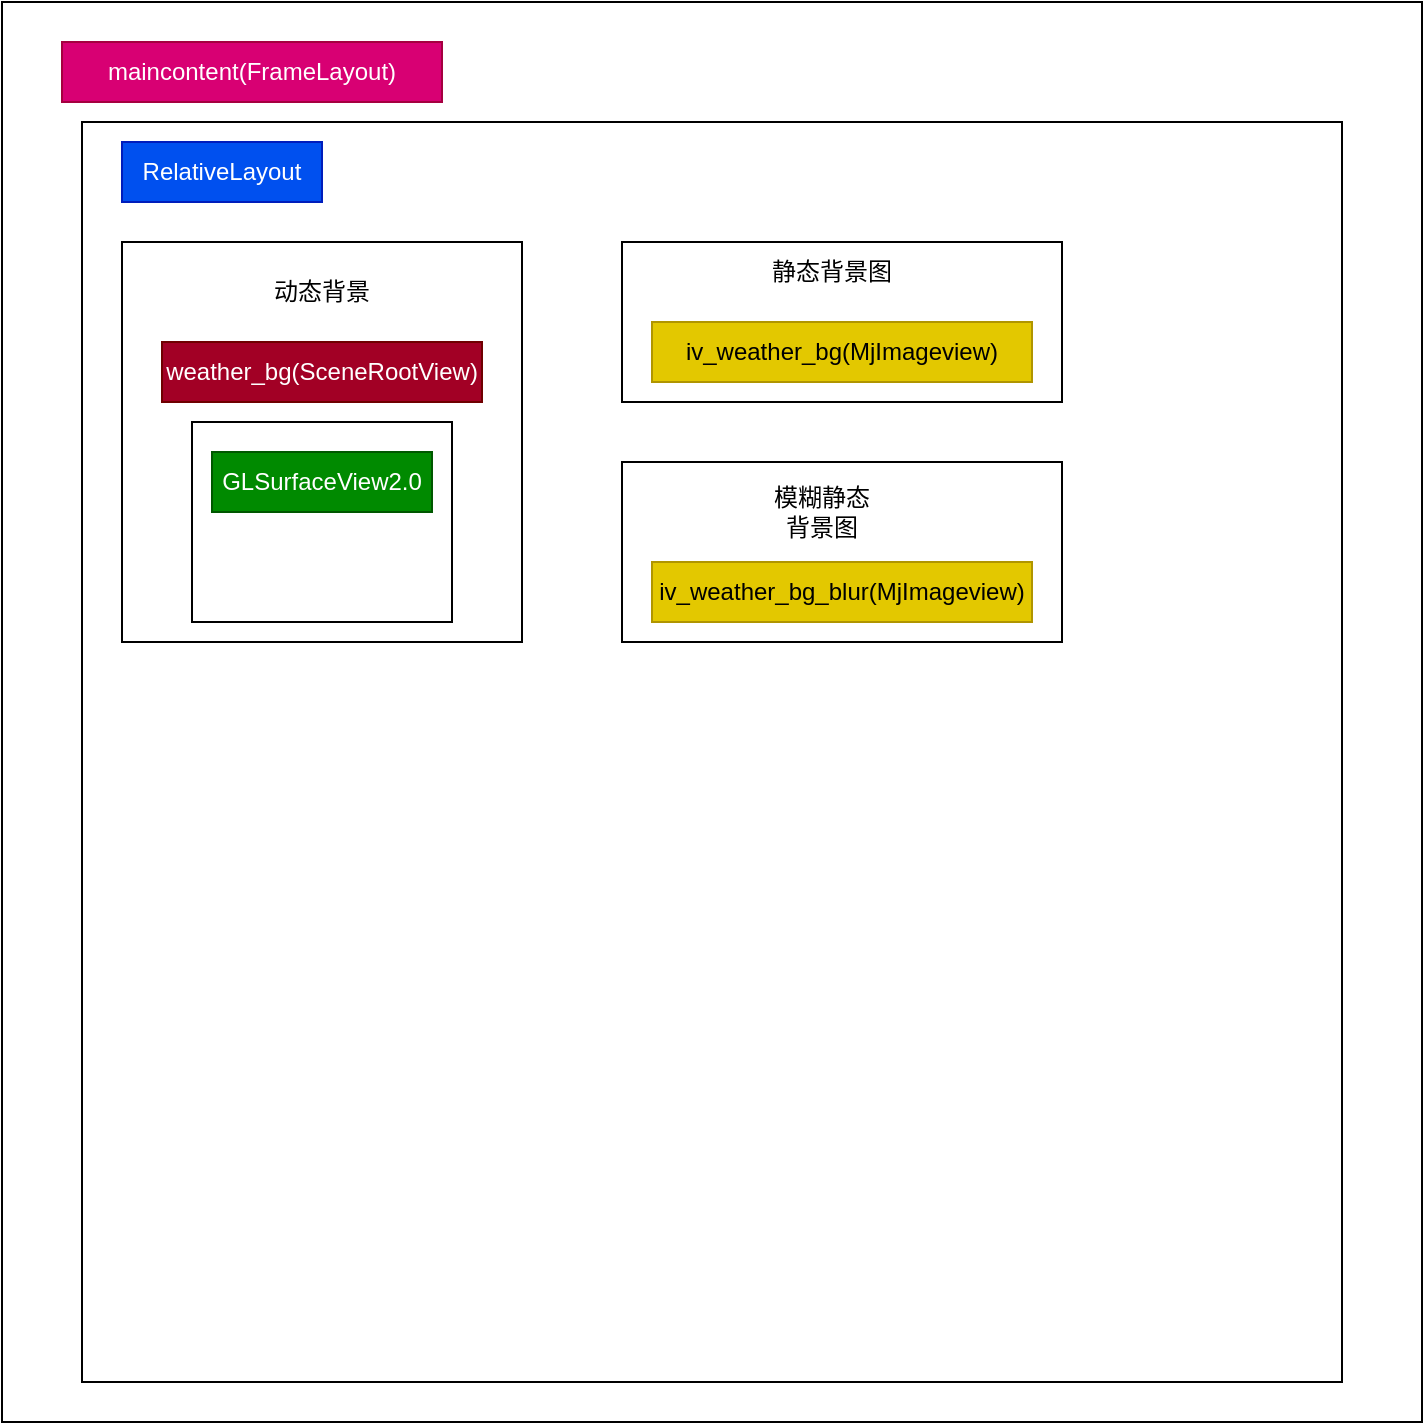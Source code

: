 <mxfile version="24.6.4" type="github">
  <diagram name="第 1 页" id="Jw9xdvwxDHuVv-51iGiA">
    <mxGraphModel dx="1363" dy="709" grid="1" gridSize="10" guides="1" tooltips="1" connect="1" arrows="1" fold="1" page="1" pageScale="1" pageWidth="827" pageHeight="1169" math="0" shadow="0">
      <root>
        <mxCell id="0" />
        <mxCell id="1" parent="0" />
        <mxCell id="ht3Zp5MMhwOx9jALSoPP-1" value="" style="whiteSpace=wrap;html=1;aspect=fixed;" vertex="1" parent="1">
          <mxGeometry x="140" y="80" width="710" height="710" as="geometry" />
        </mxCell>
        <mxCell id="ht3Zp5MMhwOx9jALSoPP-2" value="maincontent(FrameLayout)" style="text;html=1;align=center;verticalAlign=middle;whiteSpace=wrap;rounded=0;fillColor=#d80073;fontColor=#ffffff;strokeColor=#A50040;" vertex="1" parent="1">
          <mxGeometry x="170" y="100" width="190" height="30" as="geometry" />
        </mxCell>
        <mxCell id="ht3Zp5MMhwOx9jALSoPP-3" value="" style="whiteSpace=wrap;html=1;aspect=fixed;" vertex="1" parent="1">
          <mxGeometry x="180" y="140" width="630" height="630" as="geometry" />
        </mxCell>
        <mxCell id="ht3Zp5MMhwOx9jALSoPP-4" value="RelativeLayout" style="text;html=1;align=center;verticalAlign=middle;whiteSpace=wrap;rounded=0;fillColor=#0050ef;fontColor=#ffffff;strokeColor=#001DBC;" vertex="1" parent="1">
          <mxGeometry x="200" y="150" width="100" height="30" as="geometry" />
        </mxCell>
        <mxCell id="ht3Zp5MMhwOx9jALSoPP-5" value="" style="whiteSpace=wrap;html=1;aspect=fixed;" vertex="1" parent="1">
          <mxGeometry x="200" y="200" width="200" height="200" as="geometry" />
        </mxCell>
        <mxCell id="ht3Zp5MMhwOx9jALSoPP-6" value="weather_bg(SceneRootView)" style="text;html=1;align=center;verticalAlign=middle;whiteSpace=wrap;rounded=0;fillColor=#a20025;fontColor=#ffffff;strokeColor=#6F0000;" vertex="1" parent="1">
          <mxGeometry x="220" y="250" width="160" height="30" as="geometry" />
        </mxCell>
        <mxCell id="ht3Zp5MMhwOx9jALSoPP-8" value="" style="rounded=0;whiteSpace=wrap;html=1;" vertex="1" parent="1">
          <mxGeometry x="235" y="290" width="130" height="100" as="geometry" />
        </mxCell>
        <mxCell id="ht3Zp5MMhwOx9jALSoPP-9" value="GLSurfaceView2.0" style="text;html=1;align=center;verticalAlign=middle;whiteSpace=wrap;rounded=0;fillColor=#008a00;fontColor=#ffffff;strokeColor=#005700;" vertex="1" parent="1">
          <mxGeometry x="245" y="305" width="110" height="30" as="geometry" />
        </mxCell>
        <mxCell id="ht3Zp5MMhwOx9jALSoPP-10" value="动态背景" style="text;html=1;align=center;verticalAlign=middle;whiteSpace=wrap;rounded=0;" vertex="1" parent="1">
          <mxGeometry x="270" y="210" width="60" height="30" as="geometry" />
        </mxCell>
        <mxCell id="ht3Zp5MMhwOx9jALSoPP-11" value="" style="rounded=0;whiteSpace=wrap;html=1;" vertex="1" parent="1">
          <mxGeometry x="450" y="200" width="220" height="80" as="geometry" />
        </mxCell>
        <mxCell id="ht3Zp5MMhwOx9jALSoPP-12" value="iv_weather_bg(MjImageview)" style="text;html=1;align=center;verticalAlign=middle;whiteSpace=wrap;rounded=0;fillColor=#e3c800;fontColor=#000000;strokeColor=#B09500;" vertex="1" parent="1">
          <mxGeometry x="465" y="240" width="190" height="30" as="geometry" />
        </mxCell>
        <mxCell id="ht3Zp5MMhwOx9jALSoPP-13" value="" style="rounded=0;whiteSpace=wrap;html=1;" vertex="1" parent="1">
          <mxGeometry x="450" y="310" width="220" height="90" as="geometry" />
        </mxCell>
        <mxCell id="ht3Zp5MMhwOx9jALSoPP-14" value="iv_weather_bg_blur(MjImageview)" style="text;html=1;align=center;verticalAlign=middle;whiteSpace=wrap;rounded=0;fillColor=#e3c800;fontColor=#000000;strokeColor=#B09500;" vertex="1" parent="1">
          <mxGeometry x="465" y="360" width="190" height="30" as="geometry" />
        </mxCell>
        <mxCell id="ht3Zp5MMhwOx9jALSoPP-15" value="模糊静态背景图" style="text;html=1;align=center;verticalAlign=middle;whiteSpace=wrap;rounded=0;" vertex="1" parent="1">
          <mxGeometry x="520" y="320" width="60" height="30" as="geometry" />
        </mxCell>
        <mxCell id="ht3Zp5MMhwOx9jALSoPP-16" value="静态背景图" style="text;html=1;align=center;verticalAlign=middle;whiteSpace=wrap;rounded=0;" vertex="1" parent="1">
          <mxGeometry x="520" y="200" width="70" height="30" as="geometry" />
        </mxCell>
      </root>
    </mxGraphModel>
  </diagram>
</mxfile>
